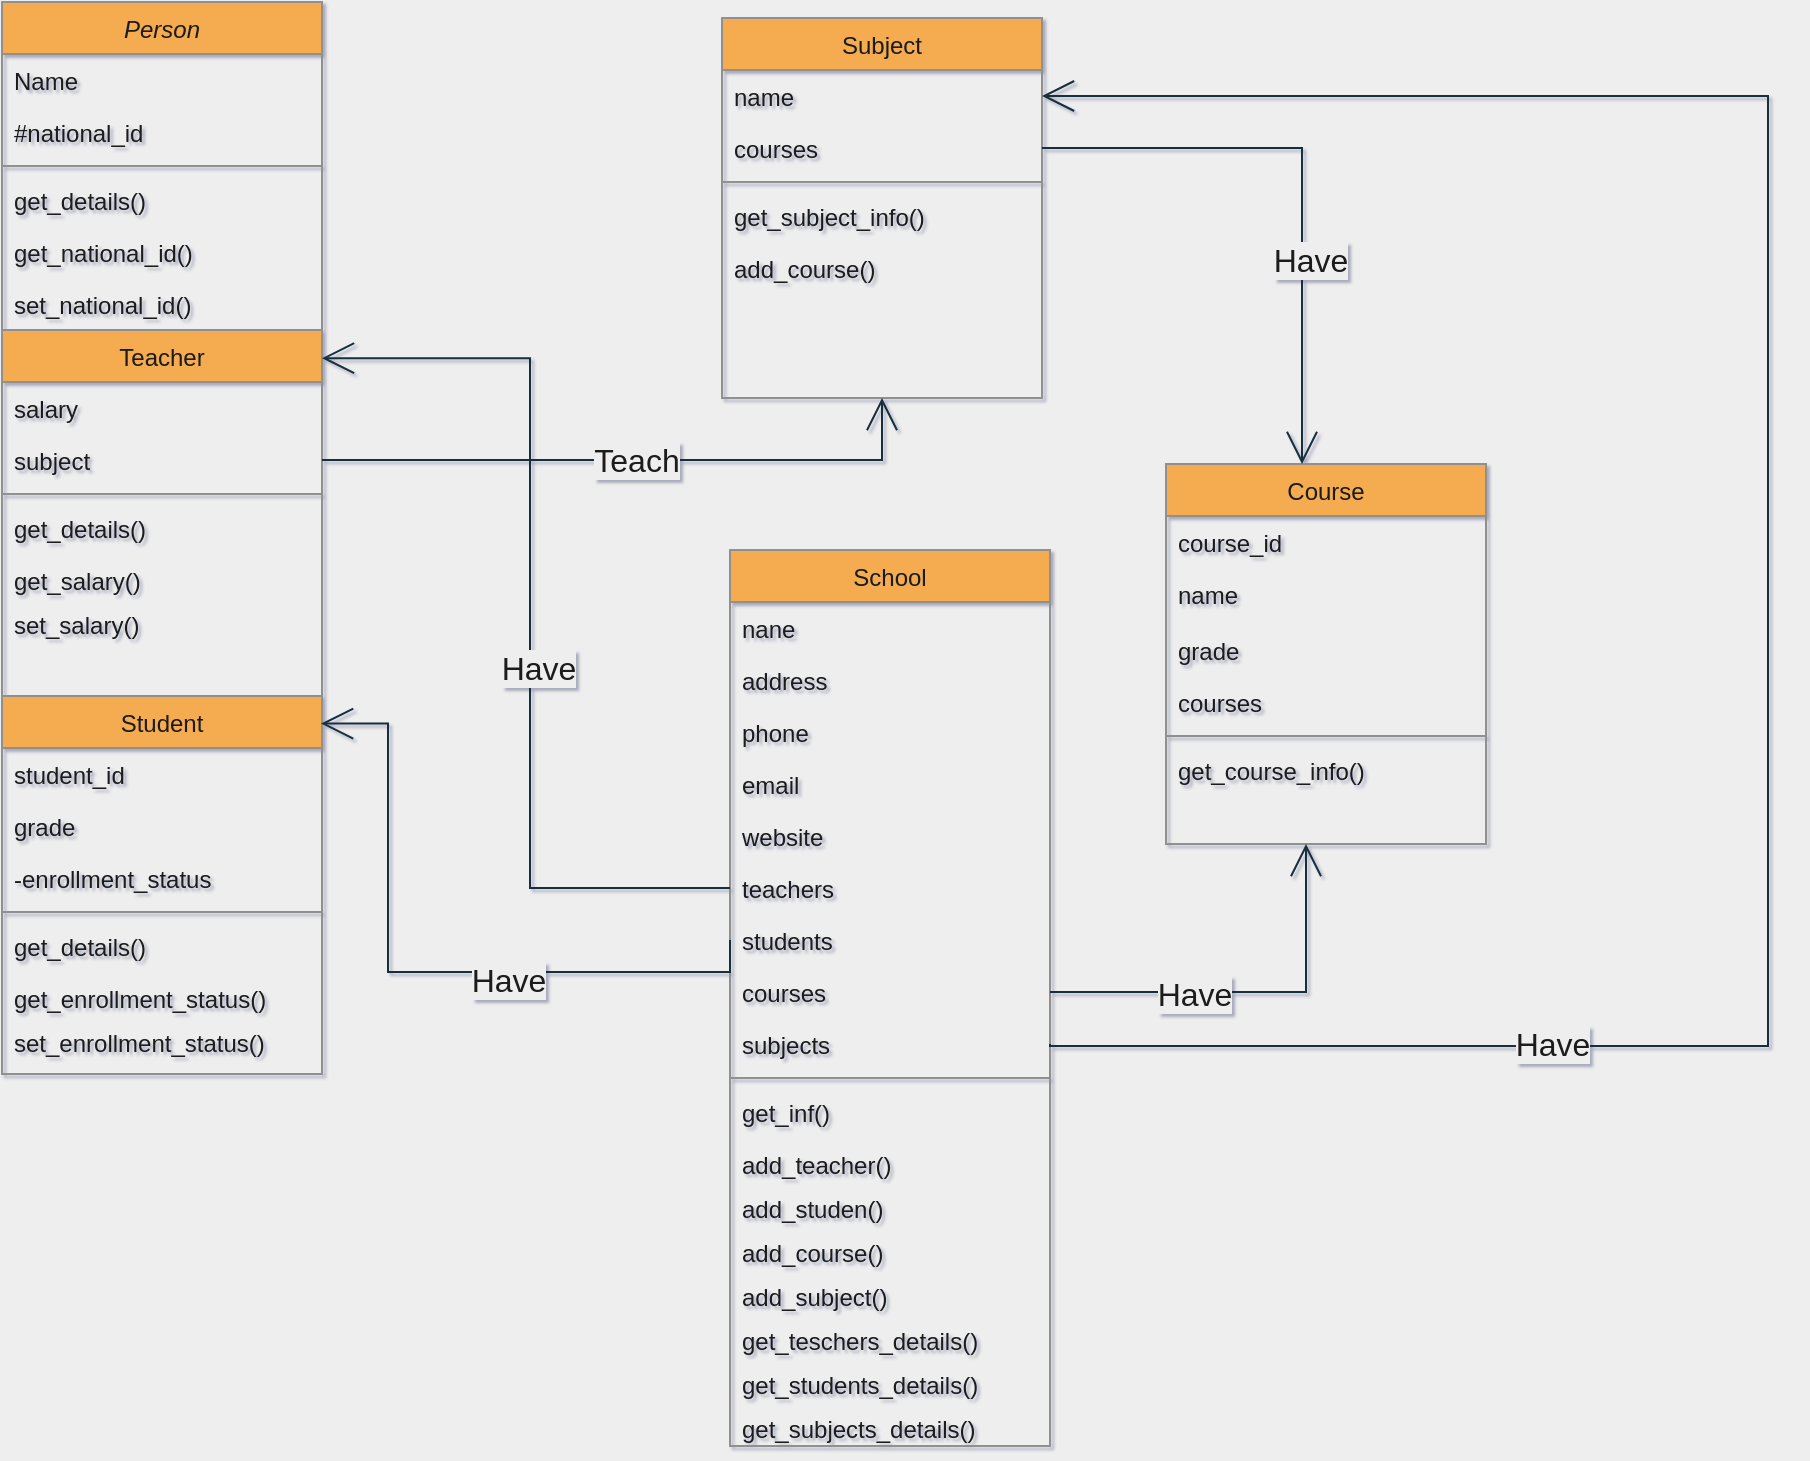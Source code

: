 <mxfile version="20.3.0" type="device"><diagram id="C5RBs43oDa-KdzZeNtuy" name="Page-1"><mxGraphModel dx="1673" dy="1062" grid="0" gridSize="10" guides="1" tooltips="1" connect="1" arrows="1" fold="1" page="1" pageScale="1" pageWidth="1169" pageHeight="827" background="#EEEEEE" math="0" shadow="1"><root><mxCell id="WIyWlLk6GJQsqaUBKTNV-0"/><mxCell id="WIyWlLk6GJQsqaUBKTNV-1" parent="WIyWlLk6GJQsqaUBKTNV-0"/><mxCell id="zkfFHV4jXpPFQw0GAbJ--0" value="Person" style="swimlane;fontStyle=2;align=center;verticalAlign=top;childLayout=stackLayout;horizontal=1;startSize=26;horizontalStack=0;resizeParent=1;resizeLast=0;collapsible=1;marginBottom=0;rounded=0;shadow=0;strokeWidth=1;fillColor=#F5AB50;strokeColor=#909090;fontColor=#1A1A1A;" parent="WIyWlLk6GJQsqaUBKTNV-1" vertex="1"><mxGeometry x="65" y="79" width="160" height="164" as="geometry"><mxRectangle x="230" y="140" width="160" height="26" as="alternateBounds"/></mxGeometry></mxCell><mxCell id="zkfFHV4jXpPFQw0GAbJ--1" value="Name" style="text;align=left;verticalAlign=top;spacingLeft=4;spacingRight=4;overflow=hidden;rotatable=0;points=[[0,0.5],[1,0.5]];portConstraint=eastwest;fontColor=#1A1A1A;rounded=0;" parent="zkfFHV4jXpPFQw0GAbJ--0" vertex="1"><mxGeometry y="26" width="160" height="26" as="geometry"/></mxCell><mxCell id="zkfFHV4jXpPFQw0GAbJ--2" value="#national_id" style="text;align=left;verticalAlign=top;spacingLeft=4;spacingRight=4;overflow=hidden;rotatable=0;points=[[0,0.5],[1,0.5]];portConstraint=eastwest;rounded=0;shadow=0;html=0;fontColor=#1A1A1A;" parent="zkfFHV4jXpPFQw0GAbJ--0" vertex="1"><mxGeometry y="52" width="160" height="26" as="geometry"/></mxCell><mxCell id="zkfFHV4jXpPFQw0GAbJ--4" value="" style="line;html=1;strokeWidth=1;align=left;verticalAlign=middle;spacingTop=-1;spacingLeft=3;spacingRight=3;rotatable=0;labelPosition=right;points=[];portConstraint=eastwest;labelBackgroundColor=#EEEEEE;fillColor=#F5AB50;strokeColor=#909090;fontColor=#1A1A1A;rounded=0;" parent="zkfFHV4jXpPFQw0GAbJ--0" vertex="1"><mxGeometry y="78" width="160" height="8" as="geometry"/></mxCell><mxCell id="zkfFHV4jXpPFQw0GAbJ--5" value="get_details()" style="text;align=left;verticalAlign=top;spacingLeft=4;spacingRight=4;overflow=hidden;rotatable=0;points=[[0,0.5],[1,0.5]];portConstraint=eastwest;fontColor=#1A1A1A;rounded=0;" parent="zkfFHV4jXpPFQw0GAbJ--0" vertex="1"><mxGeometry y="86" width="160" height="26" as="geometry"/></mxCell><mxCell id="AW6fuM9UOS2ZnrsuplME-1" value="get_national_id()" style="text;align=left;verticalAlign=top;spacingLeft=4;spacingRight=4;overflow=hidden;rotatable=0;points=[[0,0.5],[1,0.5]];portConstraint=eastwest;fontColor=#1A1A1A;rounded=0;" vertex="1" parent="zkfFHV4jXpPFQw0GAbJ--0"><mxGeometry y="112" width="160" height="26" as="geometry"/></mxCell><mxCell id="AW6fuM9UOS2ZnrsuplME-2" value="set_national_id()" style="text;align=left;verticalAlign=top;spacingLeft=4;spacingRight=4;overflow=hidden;rotatable=0;points=[[0,0.5],[1,0.5]];portConstraint=eastwest;fontColor=#1A1A1A;rounded=0;" vertex="1" parent="zkfFHV4jXpPFQw0GAbJ--0"><mxGeometry y="138" width="160" height="26" as="geometry"/></mxCell><mxCell id="zkfFHV4jXpPFQw0GAbJ--17" value="Subject" style="swimlane;fontStyle=0;align=center;verticalAlign=top;childLayout=stackLayout;horizontal=1;startSize=26;horizontalStack=0;resizeParent=1;resizeLast=0;collapsible=1;marginBottom=0;rounded=0;shadow=0;strokeWidth=1;fillColor=#F5AB50;strokeColor=#909090;fontColor=#1A1A1A;" parent="WIyWlLk6GJQsqaUBKTNV-1" vertex="1"><mxGeometry x="425" y="87" width="160" height="190" as="geometry"><mxRectangle x="550" y="140" width="160" height="26" as="alternateBounds"/></mxGeometry></mxCell><mxCell id="zkfFHV4jXpPFQw0GAbJ--18" value="name" style="text;align=left;verticalAlign=top;spacingLeft=4;spacingRight=4;overflow=hidden;rotatable=0;points=[[0,0.5],[1,0.5]];portConstraint=eastwest;fontColor=#1A1A1A;rounded=0;" parent="zkfFHV4jXpPFQw0GAbJ--17" vertex="1"><mxGeometry y="26" width="160" height="26" as="geometry"/></mxCell><mxCell id="zkfFHV4jXpPFQw0GAbJ--19" value="courses" style="text;align=left;verticalAlign=top;spacingLeft=4;spacingRight=4;overflow=hidden;rotatable=0;points=[[0,0.5],[1,0.5]];portConstraint=eastwest;rounded=0;shadow=0;html=0;fontColor=#1A1A1A;" parent="zkfFHV4jXpPFQw0GAbJ--17" vertex="1"><mxGeometry y="52" width="160" height="26" as="geometry"/></mxCell><mxCell id="zkfFHV4jXpPFQw0GAbJ--23" value="" style="line;html=1;strokeWidth=1;align=left;verticalAlign=middle;spacingTop=-1;spacingLeft=3;spacingRight=3;rotatable=0;labelPosition=right;points=[];portConstraint=eastwest;labelBackgroundColor=#EEEEEE;fillColor=#F5AB50;strokeColor=#909090;fontColor=#1A1A1A;rounded=0;" parent="zkfFHV4jXpPFQw0GAbJ--17" vertex="1"><mxGeometry y="78" width="160" height="8" as="geometry"/></mxCell><mxCell id="zkfFHV4jXpPFQw0GAbJ--24" value="get_subject_info()" style="text;align=left;verticalAlign=top;spacingLeft=4;spacingRight=4;overflow=hidden;rotatable=0;points=[[0,0.5],[1,0.5]];portConstraint=eastwest;fontColor=#1A1A1A;rounded=0;" parent="zkfFHV4jXpPFQw0GAbJ--17" vertex="1"><mxGeometry y="86" width="160" height="26" as="geometry"/></mxCell><mxCell id="zkfFHV4jXpPFQw0GAbJ--25" value="add_course()" style="text;align=left;verticalAlign=top;spacingLeft=4;spacingRight=4;overflow=hidden;rotatable=0;points=[[0,0.5],[1,0.5]];portConstraint=eastwest;fontColor=#1A1A1A;rounded=0;" parent="zkfFHV4jXpPFQw0GAbJ--17" vertex="1"><mxGeometry y="112" width="160" height="26" as="geometry"/></mxCell><mxCell id="AW6fuM9UOS2ZnrsuplME-18" value="Teacher" style="swimlane;fontStyle=0;align=center;verticalAlign=top;childLayout=stackLayout;horizontal=1;startSize=26;horizontalStack=0;resizeParent=1;resizeLast=0;collapsible=1;marginBottom=0;rounded=0;shadow=0;strokeWidth=1;fillColor=#F5AB50;strokeColor=#909090;fontColor=#1A1A1A;" vertex="1" parent="WIyWlLk6GJQsqaUBKTNV-1"><mxGeometry x="65" y="243" width="160" height="183" as="geometry"><mxRectangle x="130" y="380" width="160" height="26" as="alternateBounds"/></mxGeometry></mxCell><mxCell id="AW6fuM9UOS2ZnrsuplME-19" value="salary" style="text;align=left;verticalAlign=top;spacingLeft=4;spacingRight=4;overflow=hidden;rotatable=0;points=[[0,0.5],[1,0.5]];portConstraint=eastwest;fontColor=#1A1A1A;rounded=0;" vertex="1" parent="AW6fuM9UOS2ZnrsuplME-18"><mxGeometry y="26" width="160" height="26" as="geometry"/></mxCell><mxCell id="AW6fuM9UOS2ZnrsuplME-20" value="subject" style="text;align=left;verticalAlign=top;spacingLeft=4;spacingRight=4;overflow=hidden;rotatable=0;points=[[0,0.5],[1,0.5]];portConstraint=eastwest;rounded=0;shadow=0;html=0;fontColor=#1A1A1A;" vertex="1" parent="AW6fuM9UOS2ZnrsuplME-18"><mxGeometry y="52" width="160" height="26" as="geometry"/></mxCell><mxCell id="AW6fuM9UOS2ZnrsuplME-22" value="" style="line;html=1;strokeWidth=1;align=left;verticalAlign=middle;spacingTop=-1;spacingLeft=3;spacingRight=3;rotatable=0;labelPosition=right;points=[];portConstraint=eastwest;labelBackgroundColor=#EEEEEE;fillColor=#F5AB50;strokeColor=#909090;fontColor=#1A1A1A;rounded=0;" vertex="1" parent="AW6fuM9UOS2ZnrsuplME-18"><mxGeometry y="78" width="160" height="8" as="geometry"/></mxCell><mxCell id="AW6fuM9UOS2ZnrsuplME-23" value="get_details()" style="text;align=left;verticalAlign=top;spacingLeft=4;spacingRight=4;overflow=hidden;rotatable=0;points=[[0,0.5],[1,0.5]];portConstraint=eastwest;fontStyle=0;fontColor=#1A1A1A;rounded=0;" vertex="1" parent="AW6fuM9UOS2ZnrsuplME-18"><mxGeometry y="86" width="160" height="26" as="geometry"/></mxCell><mxCell id="AW6fuM9UOS2ZnrsuplME-24" value="get_salary()" style="text;align=left;verticalAlign=top;spacingLeft=4;spacingRight=4;overflow=hidden;rotatable=0;points=[[0,0.5],[1,0.5]];portConstraint=eastwest;fontColor=#1A1A1A;rounded=0;" vertex="1" parent="AW6fuM9UOS2ZnrsuplME-18"><mxGeometry y="112" width="160" height="22" as="geometry"/></mxCell><mxCell id="AW6fuM9UOS2ZnrsuplME-25" value="set_salary()" style="text;align=left;verticalAlign=top;spacingLeft=4;spacingRight=4;overflow=hidden;rotatable=0;points=[[0,0.5],[1,0.5]];portConstraint=eastwest;fontColor=#1A1A1A;rounded=0;" vertex="1" parent="AW6fuM9UOS2ZnrsuplME-18"><mxGeometry y="134" width="160" height="22" as="geometry"/></mxCell><mxCell id="AW6fuM9UOS2ZnrsuplME-26" value="Course" style="swimlane;fontStyle=0;align=center;verticalAlign=top;childLayout=stackLayout;horizontal=1;startSize=26;horizontalStack=0;resizeParent=1;resizeLast=0;collapsible=1;marginBottom=0;rounded=0;shadow=0;strokeWidth=1;fillColor=#F5AB50;strokeColor=#909090;fontColor=#1A1A1A;" vertex="1" parent="WIyWlLk6GJQsqaUBKTNV-1"><mxGeometry x="647" y="310" width="160" height="190" as="geometry"><mxRectangle x="550" y="140" width="160" height="26" as="alternateBounds"/></mxGeometry></mxCell><mxCell id="AW6fuM9UOS2ZnrsuplME-34" value="course_id" style="text;align=left;verticalAlign=top;spacingLeft=4;spacingRight=4;overflow=hidden;rotatable=0;points=[[0,0.5],[1,0.5]];portConstraint=eastwest;fontColor=#1A1A1A;rounded=0;" vertex="1" parent="AW6fuM9UOS2ZnrsuplME-26"><mxGeometry y="26" width="160" height="26" as="geometry"/></mxCell><mxCell id="AW6fuM9UOS2ZnrsuplME-33" value="name" style="text;align=left;verticalAlign=top;spacingLeft=4;spacingRight=4;overflow=hidden;rotatable=0;points=[[0,0.5],[1,0.5]];portConstraint=eastwest;fontColor=#1A1A1A;rounded=0;" vertex="1" parent="AW6fuM9UOS2ZnrsuplME-26"><mxGeometry y="52" width="160" height="28" as="geometry"/></mxCell><mxCell id="AW6fuM9UOS2ZnrsuplME-27" value="grade" style="text;align=left;verticalAlign=top;spacingLeft=4;spacingRight=4;overflow=hidden;rotatable=0;points=[[0,0.5],[1,0.5]];portConstraint=eastwest;fontColor=#1A1A1A;rounded=0;" vertex="1" parent="AW6fuM9UOS2ZnrsuplME-26"><mxGeometry y="80" width="160" height="26" as="geometry"/></mxCell><mxCell id="AW6fuM9UOS2ZnrsuplME-28" value="courses" style="text;align=left;verticalAlign=top;spacingLeft=4;spacingRight=4;overflow=hidden;rotatable=0;points=[[0,0.5],[1,0.5]];portConstraint=eastwest;rounded=0;shadow=0;html=0;fontColor=#1A1A1A;" vertex="1" parent="AW6fuM9UOS2ZnrsuplME-26"><mxGeometry y="106" width="160" height="26" as="geometry"/></mxCell><mxCell id="AW6fuM9UOS2ZnrsuplME-29" value="" style="line;html=1;strokeWidth=1;align=left;verticalAlign=middle;spacingTop=-1;spacingLeft=3;spacingRight=3;rotatable=0;labelPosition=right;points=[];portConstraint=eastwest;labelBackgroundColor=#EEEEEE;fillColor=#F5AB50;strokeColor=#909090;fontColor=#1A1A1A;rounded=0;" vertex="1" parent="AW6fuM9UOS2ZnrsuplME-26"><mxGeometry y="132" width="160" height="8" as="geometry"/></mxCell><mxCell id="AW6fuM9UOS2ZnrsuplME-30" value="get_course_info()" style="text;align=left;verticalAlign=top;spacingLeft=4;spacingRight=4;overflow=hidden;rotatable=0;points=[[0,0.5],[1,0.5]];portConstraint=eastwest;fontColor=#1A1A1A;rounded=0;" vertex="1" parent="AW6fuM9UOS2ZnrsuplME-26"><mxGeometry y="140" width="160" height="50" as="geometry"/></mxCell><mxCell id="AW6fuM9UOS2ZnrsuplME-35" value="School" style="swimlane;fontStyle=0;align=center;verticalAlign=top;childLayout=stackLayout;horizontal=1;startSize=26;horizontalStack=0;resizeParent=1;resizeLast=0;collapsible=1;marginBottom=0;rounded=0;shadow=0;strokeWidth=1;fillColor=#F5AB50;strokeColor=#909090;fontColor=#1A1A1A;" vertex="1" parent="WIyWlLk6GJQsqaUBKTNV-1"><mxGeometry x="429" y="353" width="160" height="448" as="geometry"><mxRectangle x="130" y="380" width="160" height="26" as="alternateBounds"/></mxGeometry></mxCell><mxCell id="AW6fuM9UOS2ZnrsuplME-36" value="nane" style="text;align=left;verticalAlign=top;spacingLeft=4;spacingRight=4;overflow=hidden;rotatable=0;points=[[0,0.5],[1,0.5]];portConstraint=eastwest;fontColor=#1A1A1A;rounded=0;" vertex="1" parent="AW6fuM9UOS2ZnrsuplME-35"><mxGeometry y="26" width="160" height="26" as="geometry"/></mxCell><mxCell id="AW6fuM9UOS2ZnrsuplME-37" value="address" style="text;align=left;verticalAlign=top;spacingLeft=4;spacingRight=4;overflow=hidden;rotatable=0;points=[[0,0.5],[1,0.5]];portConstraint=eastwest;rounded=0;shadow=0;html=0;fontColor=#1A1A1A;" vertex="1" parent="AW6fuM9UOS2ZnrsuplME-35"><mxGeometry y="52" width="160" height="26" as="geometry"/></mxCell><mxCell id="AW6fuM9UOS2ZnrsuplME-42" value="phone" style="text;align=left;verticalAlign=top;spacingLeft=4;spacingRight=4;overflow=hidden;rotatable=0;points=[[0,0.5],[1,0.5]];portConstraint=eastwest;rounded=0;shadow=0;html=0;fontColor=#1A1A1A;" vertex="1" parent="AW6fuM9UOS2ZnrsuplME-35"><mxGeometry y="78" width="160" height="26" as="geometry"/></mxCell><mxCell id="AW6fuM9UOS2ZnrsuplME-43" value="email" style="text;align=left;verticalAlign=top;spacingLeft=4;spacingRight=4;overflow=hidden;rotatable=0;points=[[0,0.5],[1,0.5]];portConstraint=eastwest;rounded=0;shadow=0;html=0;fontColor=#1A1A1A;" vertex="1" parent="AW6fuM9UOS2ZnrsuplME-35"><mxGeometry y="104" width="160" height="26" as="geometry"/></mxCell><mxCell id="AW6fuM9UOS2ZnrsuplME-44" value="website" style="text;align=left;verticalAlign=top;spacingLeft=4;spacingRight=4;overflow=hidden;rotatable=0;points=[[0,0.5],[1,0.5]];portConstraint=eastwest;rounded=0;shadow=0;html=0;fontColor=#1A1A1A;" vertex="1" parent="AW6fuM9UOS2ZnrsuplME-35"><mxGeometry y="130" width="160" height="26" as="geometry"/></mxCell><mxCell id="AW6fuM9UOS2ZnrsuplME-45" value="teachers" style="text;align=left;verticalAlign=top;spacingLeft=4;spacingRight=4;overflow=hidden;rotatable=0;points=[[0,0.5],[1,0.5]];portConstraint=eastwest;rounded=0;shadow=0;html=0;fontColor=#1A1A1A;" vertex="1" parent="AW6fuM9UOS2ZnrsuplME-35"><mxGeometry y="156" width="160" height="26" as="geometry"/></mxCell><mxCell id="AW6fuM9UOS2ZnrsuplME-46" value="students" style="text;align=left;verticalAlign=top;spacingLeft=4;spacingRight=4;overflow=hidden;rotatable=0;points=[[0,0.5],[1,0.5]];portConstraint=eastwest;rounded=0;shadow=0;html=0;fontColor=#1A1A1A;" vertex="1" parent="AW6fuM9UOS2ZnrsuplME-35"><mxGeometry y="182" width="160" height="26" as="geometry"/></mxCell><mxCell id="AW6fuM9UOS2ZnrsuplME-47" value="courses" style="text;align=left;verticalAlign=top;spacingLeft=4;spacingRight=4;overflow=hidden;rotatable=0;points=[[0,0.5],[1,0.5]];portConstraint=eastwest;rounded=0;shadow=0;html=0;fontColor=#1A1A1A;" vertex="1" parent="AW6fuM9UOS2ZnrsuplME-35"><mxGeometry y="208" width="160" height="26" as="geometry"/></mxCell><mxCell id="AW6fuM9UOS2ZnrsuplME-48" value="subjects" style="text;align=left;verticalAlign=top;spacingLeft=4;spacingRight=4;overflow=hidden;rotatable=0;points=[[0,0.5],[1,0.5]];portConstraint=eastwest;rounded=0;shadow=0;html=0;fontColor=#1A1A1A;" vertex="1" parent="AW6fuM9UOS2ZnrsuplME-35"><mxGeometry y="234" width="160" height="26" as="geometry"/></mxCell><mxCell id="AW6fuM9UOS2ZnrsuplME-38" value="" style="line;html=1;strokeWidth=1;align=left;verticalAlign=middle;spacingTop=-1;spacingLeft=3;spacingRight=3;rotatable=0;labelPosition=right;points=[];portConstraint=eastwest;labelBackgroundColor=#EEEEEE;fillColor=#F5AB50;strokeColor=#909090;fontColor=#1A1A1A;rounded=0;" vertex="1" parent="AW6fuM9UOS2ZnrsuplME-35"><mxGeometry y="260" width="160" height="8" as="geometry"/></mxCell><mxCell id="AW6fuM9UOS2ZnrsuplME-39" value="get_inf()" style="text;align=left;verticalAlign=top;spacingLeft=4;spacingRight=4;overflow=hidden;rotatable=0;points=[[0,0.5],[1,0.5]];portConstraint=eastwest;fontStyle=0;fontColor=#1A1A1A;rounded=0;" vertex="1" parent="AW6fuM9UOS2ZnrsuplME-35"><mxGeometry y="268" width="160" height="26" as="geometry"/></mxCell><mxCell id="AW6fuM9UOS2ZnrsuplME-40" value="add_teacher()" style="text;align=left;verticalAlign=top;spacingLeft=4;spacingRight=4;overflow=hidden;rotatable=0;points=[[0,0.5],[1,0.5]];portConstraint=eastwest;fontColor=#1A1A1A;rounded=0;" vertex="1" parent="AW6fuM9UOS2ZnrsuplME-35"><mxGeometry y="294" width="160" height="22" as="geometry"/></mxCell><mxCell id="AW6fuM9UOS2ZnrsuplME-41" value="add_studen()" style="text;align=left;verticalAlign=top;spacingLeft=4;spacingRight=4;overflow=hidden;rotatable=0;points=[[0,0.5],[1,0.5]];portConstraint=eastwest;fontColor=#1A1A1A;rounded=0;" vertex="1" parent="AW6fuM9UOS2ZnrsuplME-35"><mxGeometry y="316" width="160" height="22" as="geometry"/></mxCell><mxCell id="AW6fuM9UOS2ZnrsuplME-49" value="add_course()" style="text;align=left;verticalAlign=top;spacingLeft=4;spacingRight=4;overflow=hidden;rotatable=0;points=[[0,0.5],[1,0.5]];portConstraint=eastwest;fontColor=#1A1A1A;rounded=0;" vertex="1" parent="AW6fuM9UOS2ZnrsuplME-35"><mxGeometry y="338" width="160" height="22" as="geometry"/></mxCell><mxCell id="AW6fuM9UOS2ZnrsuplME-50" value="add_subject()" style="text;align=left;verticalAlign=top;spacingLeft=4;spacingRight=4;overflow=hidden;rotatable=0;points=[[0,0.5],[1,0.5]];portConstraint=eastwest;fontColor=#1A1A1A;rounded=0;" vertex="1" parent="AW6fuM9UOS2ZnrsuplME-35"><mxGeometry y="360" width="160" height="22" as="geometry"/></mxCell><mxCell id="AW6fuM9UOS2ZnrsuplME-51" value="get_teschers_details()" style="text;align=left;verticalAlign=top;spacingLeft=4;spacingRight=4;overflow=hidden;rotatable=0;points=[[0,0.5],[1,0.5]];portConstraint=eastwest;fontColor=#1A1A1A;rounded=0;" vertex="1" parent="AW6fuM9UOS2ZnrsuplME-35"><mxGeometry y="382" width="160" height="22" as="geometry"/></mxCell><mxCell id="AW6fuM9UOS2ZnrsuplME-53" value="get_students_details()" style="text;align=left;verticalAlign=top;spacingLeft=4;spacingRight=4;overflow=hidden;rotatable=0;points=[[0,0.5],[1,0.5]];portConstraint=eastwest;fontColor=#1A1A1A;rounded=0;" vertex="1" parent="AW6fuM9UOS2ZnrsuplME-35"><mxGeometry y="404" width="160" height="22" as="geometry"/></mxCell><mxCell id="AW6fuM9UOS2ZnrsuplME-54" value="get_subjects_details()" style="text;align=left;verticalAlign=top;spacingLeft=4;spacingRight=4;overflow=hidden;rotatable=0;points=[[0,0.5],[1,0.5]];portConstraint=eastwest;fontColor=#1A1A1A;rounded=0;" vertex="1" parent="AW6fuM9UOS2ZnrsuplME-35"><mxGeometry y="426" width="160" height="22" as="geometry"/></mxCell><mxCell id="zkfFHV4jXpPFQw0GAbJ--6" value="Student" style="swimlane;fontStyle=0;align=center;verticalAlign=top;childLayout=stackLayout;horizontal=1;startSize=26;horizontalStack=0;resizeParent=1;resizeLast=0;collapsible=1;marginBottom=0;rounded=0;shadow=0;strokeWidth=1;fillColor=#F5AB50;strokeColor=#909090;fontColor=#1A1A1A;" parent="WIyWlLk6GJQsqaUBKTNV-1" vertex="1"><mxGeometry x="65" y="426" width="160" height="189" as="geometry"><mxRectangle x="130" y="380" width="160" height="26" as="alternateBounds"/></mxGeometry></mxCell><mxCell id="zkfFHV4jXpPFQw0GAbJ--7" value="student_id" style="text;align=left;verticalAlign=top;spacingLeft=4;spacingRight=4;overflow=hidden;rotatable=0;points=[[0,0.5],[1,0.5]];portConstraint=eastwest;fontColor=#1A1A1A;rounded=0;" parent="zkfFHV4jXpPFQw0GAbJ--6" vertex="1"><mxGeometry y="26" width="160" height="26" as="geometry"/></mxCell><mxCell id="zkfFHV4jXpPFQw0GAbJ--8" value="grade" style="text;align=left;verticalAlign=top;spacingLeft=4;spacingRight=4;overflow=hidden;rotatable=0;points=[[0,0.5],[1,0.5]];portConstraint=eastwest;rounded=0;shadow=0;html=0;fontColor=#1A1A1A;" parent="zkfFHV4jXpPFQw0GAbJ--6" vertex="1"><mxGeometry y="52" width="160" height="26" as="geometry"/></mxCell><mxCell id="AW6fuM9UOS2ZnrsuplME-6" value="-enrollment_status" style="text;align=left;verticalAlign=top;spacingLeft=4;spacingRight=4;overflow=hidden;rotatable=0;points=[[0,0.5],[1,0.5]];portConstraint=eastwest;rounded=0;shadow=0;html=0;fontColor=#1A1A1A;" vertex="1" parent="zkfFHV4jXpPFQw0GAbJ--6"><mxGeometry y="78" width="160" height="26" as="geometry"/></mxCell><mxCell id="zkfFHV4jXpPFQw0GAbJ--9" value="" style="line;html=1;strokeWidth=1;align=left;verticalAlign=middle;spacingTop=-1;spacingLeft=3;spacingRight=3;rotatable=0;labelPosition=right;points=[];portConstraint=eastwest;labelBackgroundColor=#EEEEEE;fillColor=#F5AB50;strokeColor=#909090;fontColor=#1A1A1A;rounded=0;" parent="zkfFHV4jXpPFQw0GAbJ--6" vertex="1"><mxGeometry y="104" width="160" height="8" as="geometry"/></mxCell><mxCell id="zkfFHV4jXpPFQw0GAbJ--10" value="get_details()" style="text;align=left;verticalAlign=top;spacingLeft=4;spacingRight=4;overflow=hidden;rotatable=0;points=[[0,0.5],[1,0.5]];portConstraint=eastwest;fontStyle=0;fontColor=#1A1A1A;rounded=0;" parent="zkfFHV4jXpPFQw0GAbJ--6" vertex="1"><mxGeometry y="112" width="160" height="26" as="geometry"/></mxCell><mxCell id="zkfFHV4jXpPFQw0GAbJ--11" value="get_enrollment_status()" style="text;align=left;verticalAlign=top;spacingLeft=4;spacingRight=4;overflow=hidden;rotatable=0;points=[[0,0.5],[1,0.5]];portConstraint=eastwest;fontColor=#1A1A1A;rounded=0;" parent="zkfFHV4jXpPFQw0GAbJ--6" vertex="1"><mxGeometry y="138" width="160" height="22" as="geometry"/></mxCell><mxCell id="AW6fuM9UOS2ZnrsuplME-9" value="set_enrollment_status()" style="text;align=left;verticalAlign=top;spacingLeft=4;spacingRight=4;overflow=hidden;rotatable=0;points=[[0,0.5],[1,0.5]];portConstraint=eastwest;fontColor=#1A1A1A;rounded=0;" vertex="1" parent="zkfFHV4jXpPFQw0GAbJ--6"><mxGeometry y="160" width="160" height="22" as="geometry"/></mxCell><mxCell id="AW6fuM9UOS2ZnrsuplME-59" style="edgeStyle=orthogonalEdgeStyle;rounded=0;orthogonalLoop=1;jettySize=auto;html=1;exitX=0;exitY=0.5;exitDx=0;exitDy=0;strokeColor=#182E3E;fontSize=12;fontColor=#1A1A1A;endArrow=open;startSize=14;endSize=14;entryX=1;entryY=0.077;entryDx=0;entryDy=0;labelBackgroundColor=#EEEEEE;entryPerimeter=0;" edge="1" parent="WIyWlLk6GJQsqaUBKTNV-1" source="AW6fuM9UOS2ZnrsuplME-45" target="AW6fuM9UOS2ZnrsuplME-18"><mxGeometry relative="1" as="geometry"><mxPoint x="284" y="380" as="targetPoint"/><Array as="points"><mxPoint x="329" y="522"/><mxPoint x="329" y="257"/></Array></mxGeometry></mxCell><mxCell id="AW6fuM9UOS2ZnrsuplME-66" value="Have" style="edgeLabel;html=1;align=center;verticalAlign=middle;resizable=0;points=[];fontSize=16;fontColor=#1A1A1A;labelBackgroundColor=#EEEEEE;" vertex="1" connectable="0" parent="AW6fuM9UOS2ZnrsuplME-59"><mxGeometry x="-0.099" y="-4" relative="1" as="geometry"><mxPoint y="1" as="offset"/></mxGeometry></mxCell><mxCell id="AW6fuM9UOS2ZnrsuplME-61" style="edgeStyle=orthogonalEdgeStyle;rounded=0;orthogonalLoop=1;jettySize=auto;html=1;exitX=0;exitY=0.5;exitDx=0;exitDy=0;entryX=0.997;entryY=0.073;entryDx=0;entryDy=0;strokeColor=#182E3E;fontSize=12;fontColor=#1A1A1A;endArrow=open;startSize=14;endSize=14;entryPerimeter=0;labelBackgroundColor=#EEEEEE;" edge="1" parent="WIyWlLk6GJQsqaUBKTNV-1" source="AW6fuM9UOS2ZnrsuplME-46" target="zkfFHV4jXpPFQw0GAbJ--6"><mxGeometry relative="1" as="geometry"><Array as="points"><mxPoint x="258" y="564"/><mxPoint x="258" y="440"/></Array></mxGeometry></mxCell><mxCell id="AW6fuM9UOS2ZnrsuplME-67" value="Have" style="edgeLabel;html=1;align=center;verticalAlign=middle;resizable=0;points=[];fontSize=16;fontColor=#1A1A1A;labelBackgroundColor=#EEEEEE;" vertex="1" connectable="0" parent="AW6fuM9UOS2ZnrsuplME-61"><mxGeometry x="-0.262" y="4" relative="1" as="geometry"><mxPoint as="offset"/></mxGeometry></mxCell><mxCell id="AW6fuM9UOS2ZnrsuplME-62" style="edgeStyle=orthogonalEdgeStyle;rounded=0;orthogonalLoop=1;jettySize=auto;html=1;exitX=1;exitY=0.5;exitDx=0;exitDy=0;entryX=0.5;entryY=1;entryDx=0;entryDy=0;strokeColor=#182E3E;fontSize=12;fontColor=#1A1A1A;endArrow=open;startSize=14;endSize=14;labelBackgroundColor=#EEEEEE;" edge="1" parent="WIyWlLk6GJQsqaUBKTNV-1" source="AW6fuM9UOS2ZnrsuplME-20" target="zkfFHV4jXpPFQw0GAbJ--17"><mxGeometry relative="1" as="geometry"/></mxCell><mxCell id="AW6fuM9UOS2ZnrsuplME-77" value="Teach" style="edgeLabel;html=1;align=center;verticalAlign=middle;resizable=0;points=[];fontSize=16;fontColor=#1A1A1A;labelBackgroundColor=#EEEEEE;" vertex="1" connectable="0" parent="AW6fuM9UOS2ZnrsuplME-62"><mxGeometry x="0.01" relative="1" as="geometry"><mxPoint as="offset"/></mxGeometry></mxCell><mxCell id="AW6fuM9UOS2ZnrsuplME-63" style="edgeStyle=orthogonalEdgeStyle;rounded=0;orthogonalLoop=1;jettySize=auto;html=1;exitX=1;exitY=0.5;exitDx=0;exitDy=0;strokeColor=#182E3E;fontSize=12;fontColor=#1A1A1A;endArrow=open;startSize=14;endSize=14;labelBackgroundColor=#EEEEEE;" edge="1" parent="WIyWlLk6GJQsqaUBKTNV-1" source="AW6fuM9UOS2ZnrsuplME-47" target="AW6fuM9UOS2ZnrsuplME-30"><mxGeometry relative="1" as="geometry"><mxPoint x="806" y="473" as="targetPoint"/><Array as="points"><mxPoint x="717" y="574"/></Array></mxGeometry></mxCell><mxCell id="AW6fuM9UOS2ZnrsuplME-68" value="Have" style="edgeLabel;html=1;align=center;verticalAlign=middle;resizable=0;points=[];fontSize=16;fontColor=#1A1A1A;labelBackgroundColor=#EEEEEE;" vertex="1" connectable="0" parent="AW6fuM9UOS2ZnrsuplME-63"><mxGeometry x="-0.287" y="-1" relative="1" as="geometry"><mxPoint as="offset"/></mxGeometry></mxCell><mxCell id="AW6fuM9UOS2ZnrsuplME-64" style="edgeStyle=orthogonalEdgeStyle;rounded=0;orthogonalLoop=1;jettySize=auto;html=1;exitX=1;exitY=0.5;exitDx=0;exitDy=0;entryX=1;entryY=0.5;entryDx=0;entryDy=0;strokeColor=#182E3E;fontSize=12;fontColor=#1A1A1A;endArrow=open;startSize=14;endSize=14;labelBackgroundColor=#EEEEEE;" edge="1" parent="WIyWlLk6GJQsqaUBKTNV-1" source="AW6fuM9UOS2ZnrsuplME-48" target="zkfFHV4jXpPFQw0GAbJ--18"><mxGeometry relative="1" as="geometry"><Array as="points"><mxPoint x="948" y="601"/><mxPoint x="948" y="126"/></Array></mxGeometry></mxCell><mxCell id="AW6fuM9UOS2ZnrsuplME-69" value="Have" style="edgeLabel;html=1;align=center;verticalAlign=middle;resizable=0;points=[];fontSize=16;fontColor=#1A1A1A;labelBackgroundColor=#EEEEEE;" vertex="1" connectable="0" parent="AW6fuM9UOS2ZnrsuplME-64"><mxGeometry x="-0.776" y="2" relative="1" as="geometry"><mxPoint x="118" y="1" as="offset"/></mxGeometry></mxCell><mxCell id="AW6fuM9UOS2ZnrsuplME-65" style="edgeStyle=orthogonalEdgeStyle;rounded=0;orthogonalLoop=1;jettySize=auto;html=1;exitX=1;exitY=0.5;exitDx=0;exitDy=0;strokeColor=#182E3E;fontSize=12;fontColor=#1A1A1A;endArrow=open;startSize=14;endSize=14;labelBackgroundColor=#EEEEEE;" edge="1" parent="WIyWlLk6GJQsqaUBKTNV-1" source="zkfFHV4jXpPFQw0GAbJ--19" target="AW6fuM9UOS2ZnrsuplME-26"><mxGeometry relative="1" as="geometry"><Array as="points"><mxPoint x="715" y="152"/></Array></mxGeometry></mxCell><mxCell id="AW6fuM9UOS2ZnrsuplME-70" value="Have" style="edgeLabel;html=1;align=center;verticalAlign=middle;resizable=0;points=[];fontSize=16;fontColor=#1A1A1A;labelBackgroundColor=#EEEEEE;" vertex="1" connectable="0" parent="AW6fuM9UOS2ZnrsuplME-65"><mxGeometry x="0.285" y="4" relative="1" as="geometry"><mxPoint y="1" as="offset"/></mxGeometry></mxCell></root></mxGraphModel></diagram></mxfile>